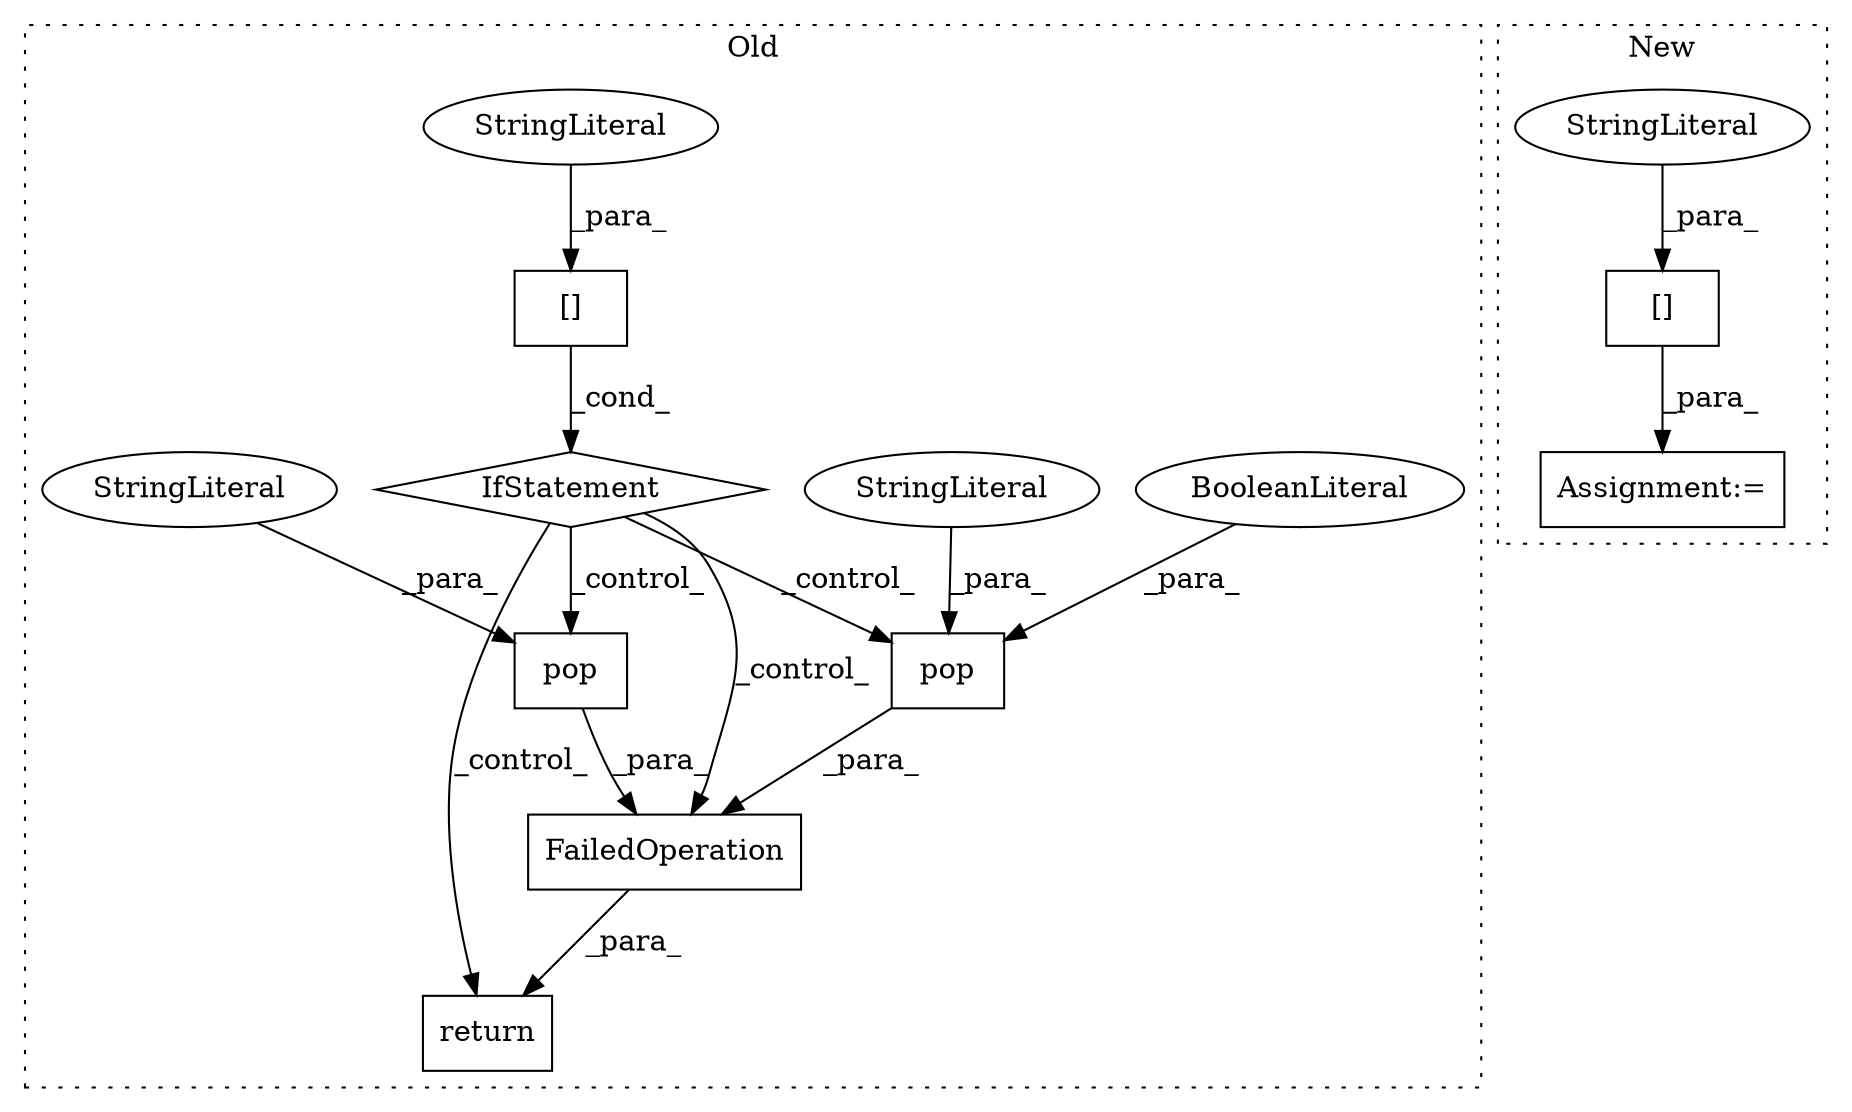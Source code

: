 digraph G {
subgraph cluster0 {
1 [label="FailedOperation" a="32" s="2054,2139" l="16,1" shape="box"];
3 [label="[]" a="2" s="1977,1998" l="12,1" shape="box"];
4 [label="StringLiteral" a="45" s="1989" l="9" shape="ellipse"];
6 [label="pop" a="32" s="2082,2101" l="4,1" shape="box"];
7 [label="BooleanLiteral" a="9" s="2096" l="5" shape="ellipse"];
8 [label="StringLiteral" a="45" s="2086" l="9" shape="ellipse"];
9 [label="pop" a="32" s="2115,2126" l="4,1" shape="box"];
10 [label="StringLiteral" a="45" s="2119" l="7" shape="ellipse"];
11 [label="IfStatement" a="25" s="1973,1999" l="4,2" shape="diamond"];
13 [label="return" a="41" s="2047" l="7" shape="box"];
label = "Old";
style="dotted";
}
subgraph cluster1 {
2 [label="[]" a="2" s="2110,2123" l="5,1" shape="box"];
5 [label="StringLiteral" a="45" s="2115" l="8" shape="ellipse"];
12 [label="Assignment:=" a="7" s="2109" l="1" shape="box"];
label = "New";
style="dotted";
}
1 -> 13 [label="_para_"];
2 -> 12 [label="_para_"];
3 -> 11 [label="_cond_"];
4 -> 3 [label="_para_"];
5 -> 2 [label="_para_"];
6 -> 1 [label="_para_"];
7 -> 6 [label="_para_"];
8 -> 6 [label="_para_"];
9 -> 1 [label="_para_"];
10 -> 9 [label="_para_"];
11 -> 1 [label="_control_"];
11 -> 9 [label="_control_"];
11 -> 6 [label="_control_"];
11 -> 13 [label="_control_"];
}